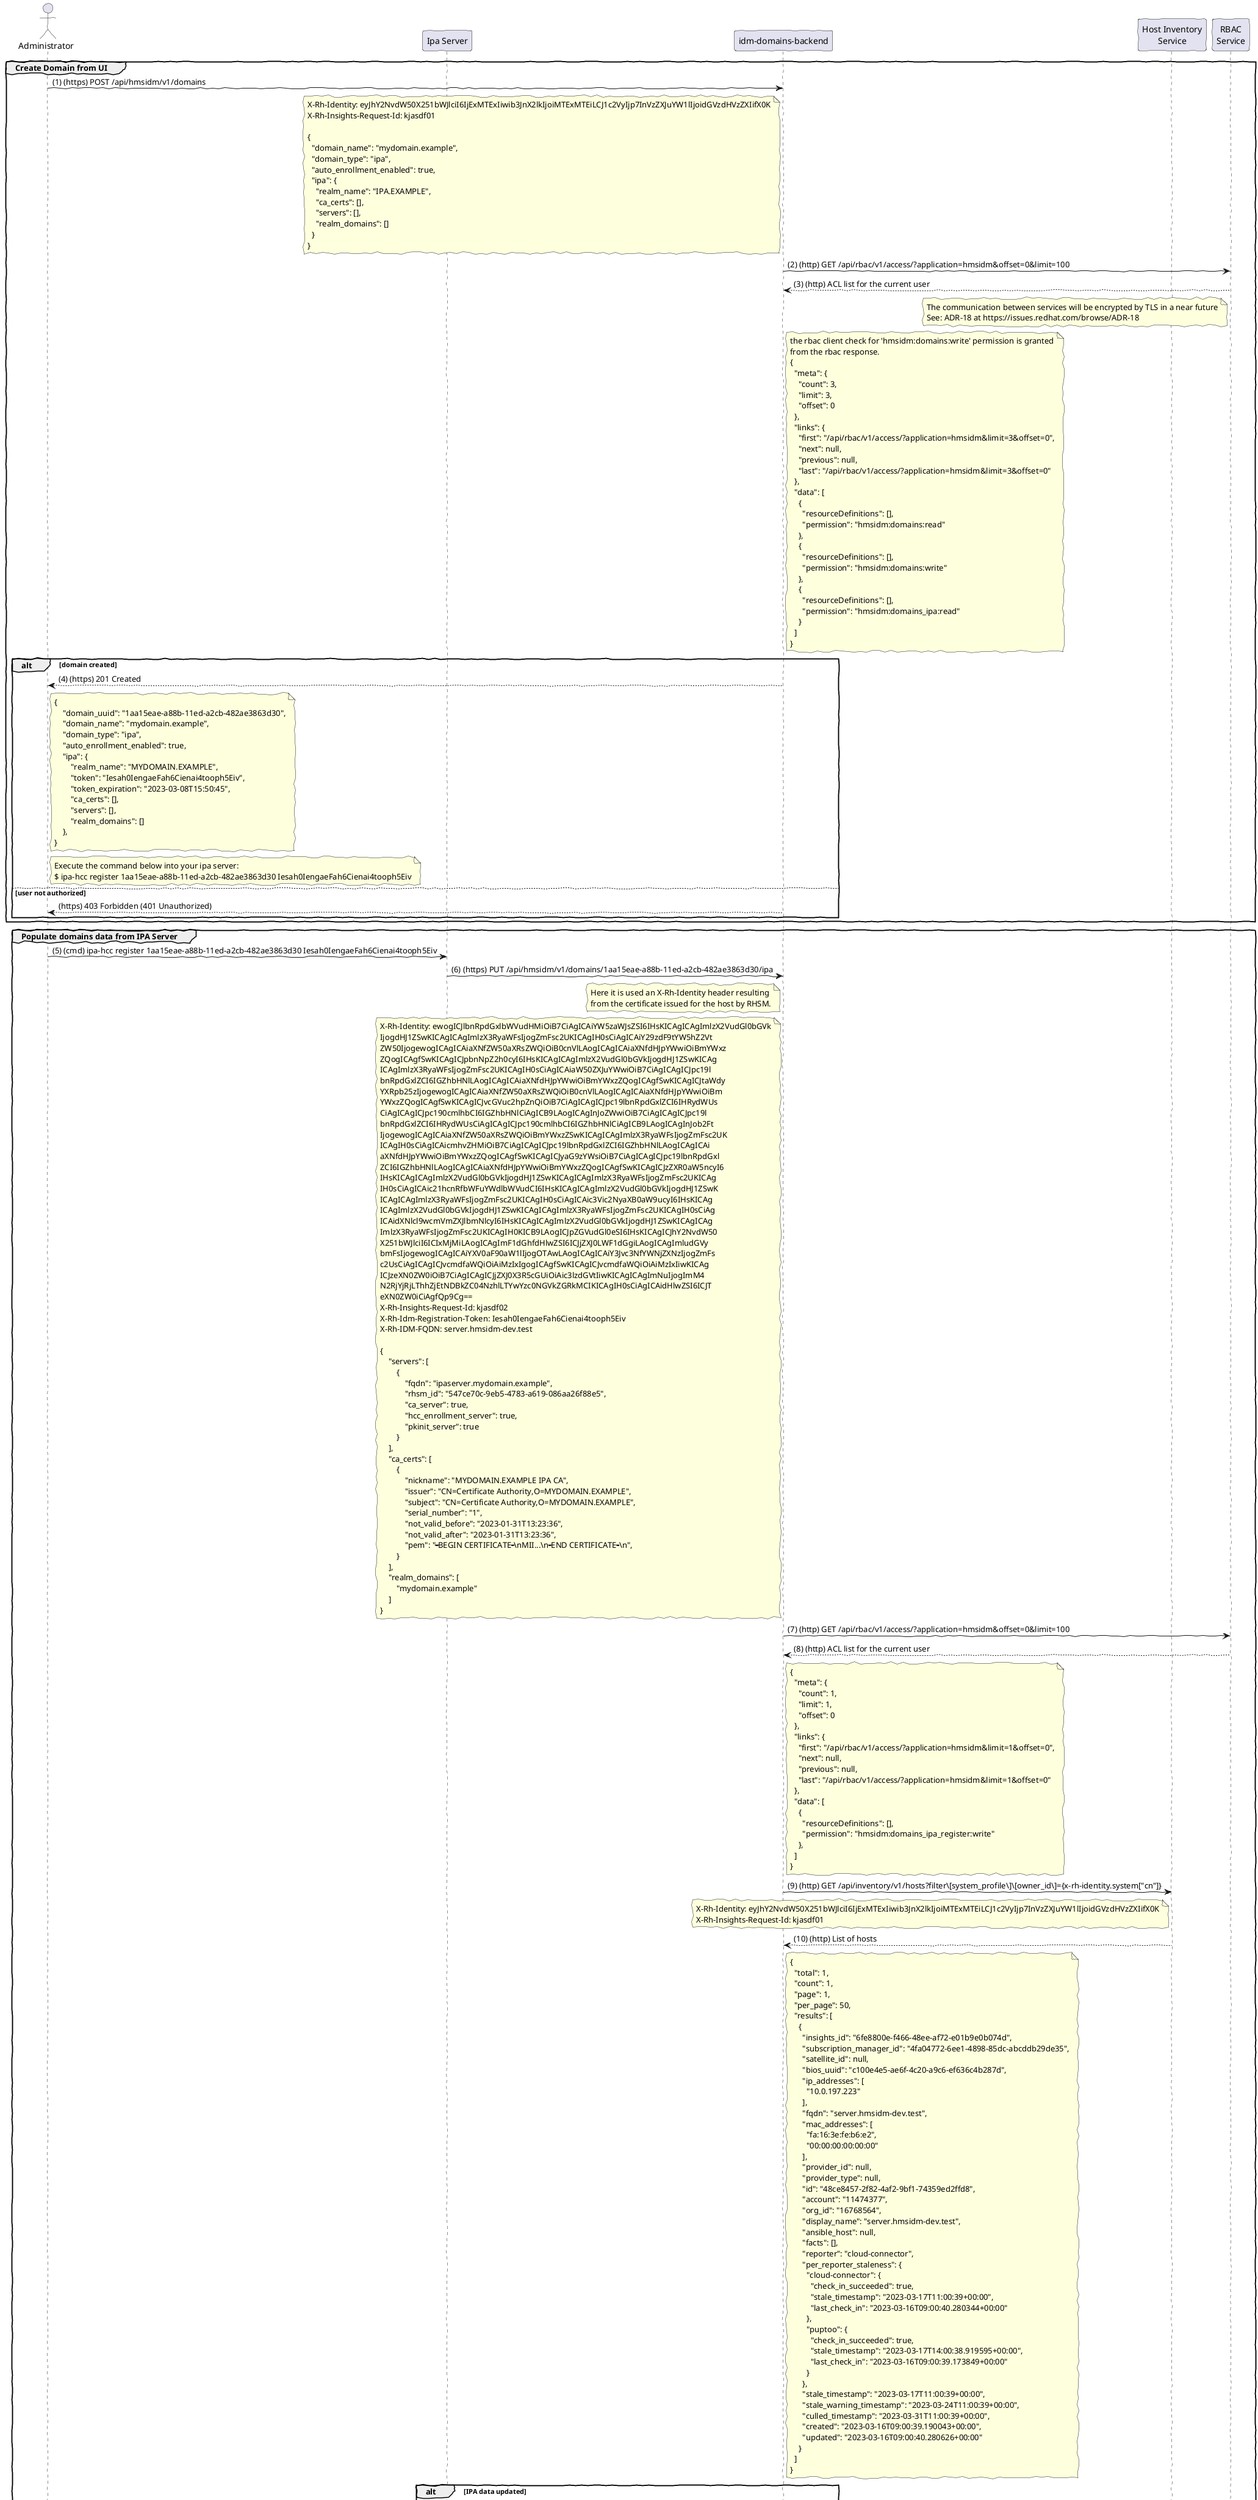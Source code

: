 ' https://pdf.plantuml.net/PlantUML_Language_Reference_Guide_en.pdf
@startuml
skinparam handwritten true

actor Administrator as Administrator
participant "Ipa Server" as ipa_server
participant "idm-domains-backend" as hmsidm_backend
participant "Host Inventory\nService" as hbi
participant "RBAC\nService" as rbac



group Create Domain from UI
Administrator -> hmsidm_backend: (1) (https) POST /api/hmsidm/v1/domains
note left hmsidm_backend
X-Rh-Identity: eyJhY2NvdW50X251bWJlciI6IjExMTExIiwib3JnX2lkIjoiMTExMTEiLCJ1c2VyIjp7InVzZXJuYW1lIjoidGVzdHVzZXIifX0K
X-Rh-Insights-Request-Id: kjasdf01

{
  "domain_name": "mydomain.example",
  "domain_type": "ipa",
  "auto_enrollment_enabled": true,
  "ipa": {
    "realm_name": "IPA.EXAMPLE",
    "ca_certs": [],
    "servers": [],
    "realm_domains": []
  }
}
end note

' RBAC Checks
hmsidm_backend -> rbac: (2) (http) GET /api/rbac/v1/access/?application=hmsidm&offset=0&limit=100
hmsidm_backend <-- rbac: (3) (http) ACL list for the current user
note left rbac
The communication between services will be encrypted by TLS in a near future
See: ADR-18 at https://issues.redhat.com/browse/ADR-18
end note
note right hmsidm_backend
the rbac client check for 'hmsidm:domains:write' permission is granted
from the rbac response.
{
  "meta": {
    "count": 3,
    "limit": 3,
    "offset": 0
  },
  "links": {
    "first": "/api/rbac/v1/access/?application=hmsidm&limit=3&offset=0",
    "next": null,
    "previous": null,
    "last": "/api/rbac/v1/access/?application=hmsidm&limit=3&offset=0"
  },
  "data": [
    {
      "resourceDefinitions": [],
      "permission": "hmsidm:domains:read"
    },
    {
      "resourceDefinitions": [],
      "permission": "hmsidm:domains:write"
    },
    {
      "resourceDefinitions": [],
      "permission": "hmsidm:domains_ipa:read"
    }
  ]
}
end note


alt domain created
Administrator <-- hmsidm_backend: (4) (https) 201 Created
note right Administrator
{
    "domain_uuid": "1aa15eae-a88b-11ed-a2cb-482ae3863d30",
    "domain_name": "mydomain.example",
    "domain_type": "ipa",
    "auto_enrollment_enabled": true,
    "ipa": {
        "realm_name": "MYDOMAIN.EXAMPLE",
        "token": "Iesah0IengaeFah6Cienai4tooph5Eiv",
        "token_expiration": "2023-03-08T15:50:45",
        "ca_certs": [],
        "servers": [],
        "realm_domains": []
    },
}
end note
note right Administrator
Execute the command below into your ipa server:
$ ipa-hcc register 1aa15eae-a88b-11ed-a2cb-482ae3863d30 Iesah0IengaeFah6Cienai4tooph5Eiv
end note
else user not authorized
Administrator <-- hmsidm_backend: (https) 403 Forbidden (401 Unauthorized)
end alt
end group



group Populate domains data from IPA Server
Administrator -> ipa_server: (5) (cmd) ipa-hcc register 1aa15eae-a88b-11ed-a2cb-482ae3863d30 Iesah0IengaeFah6Cienai4tooph5Eiv
ipa_server -> hmsidm_backend: (6) (https) PUT /api/hmsidm/v1/domains/1aa15eae-a88b-11ed-a2cb-482ae3863d30/ipa
note left hmsidm_backend
Here it is used an X-Rh-Identity header resulting
from the certificate issued for the host by RHSM.
end note
note left hmsidm_backend
X-Rh-Identity: ewogICJlbnRpdGxlbWVudHMiOiB7CiAgICAiYW5zaWJsZSI6IHsKICAgICAgImlzX2VudGl0bGVk
IjogdHJ1ZSwKICAgICAgImlzX3RyaWFsIjogZmFsc2UKICAgIH0sCiAgICAiY29zdF9tYW5hZ2Vt
ZW50IjogewogICAgICAiaXNfZW50aXRsZWQiOiB0cnVlLAogICAgICAiaXNfdHJpYWwiOiBmYWxz
ZQogICAgfSwKICAgICJpbnNpZ2h0cyI6IHsKICAgICAgImlzX2VudGl0bGVkIjogdHJ1ZSwKICAg
ICAgImlzX3RyaWFsIjogZmFsc2UKICAgIH0sCiAgICAiaW50ZXJuYWwiOiB7CiAgICAgICJpc19l
bnRpdGxlZCI6IGZhbHNlLAogICAgICAiaXNfdHJpYWwiOiBmYWxzZQogICAgfSwKICAgICJtaWdy
YXRpb25zIjogewogICAgICAiaXNfZW50aXRsZWQiOiB0cnVlLAogICAgICAiaXNfdHJpYWwiOiBm
YWxzZQogICAgfSwKICAgICJvcGVuc2hpZnQiOiB7CiAgICAgICJpc19lbnRpdGxlZCI6IHRydWUs
CiAgICAgICJpc190cmlhbCI6IGZhbHNlCiAgICB9LAogICAgInJoZWwiOiB7CiAgICAgICJpc19l
bnRpdGxlZCI6IHRydWUsCiAgICAgICJpc190cmlhbCI6IGZhbHNlCiAgICB9LAogICAgInJob2Ft
IjogewogICAgICAiaXNfZW50aXRsZWQiOiBmYWxzZSwKICAgICAgImlzX3RyaWFsIjogZmFsc2UK
ICAgIH0sCiAgICAicmhvZHMiOiB7CiAgICAgICJpc19lbnRpdGxlZCI6IGZhbHNlLAogICAgICAi
aXNfdHJpYWwiOiBmYWxzZQogICAgfSwKICAgICJyaG9zYWsiOiB7CiAgICAgICJpc19lbnRpdGxl
ZCI6IGZhbHNlLAogICAgICAiaXNfdHJpYWwiOiBmYWxzZQogICAgfSwKICAgICJzZXR0aW5ncyI6
IHsKICAgICAgImlzX2VudGl0bGVkIjogdHJ1ZSwKICAgICAgImlzX3RyaWFsIjogZmFsc2UKICAg
IH0sCiAgICAic21hcnRfbWFuYWdlbWVudCI6IHsKICAgICAgImlzX2VudGl0bGVkIjogdHJ1ZSwK
ICAgICAgImlzX3RyaWFsIjogZmFsc2UKICAgIH0sCiAgICAic3Vic2NyaXB0aW9ucyI6IHsKICAg
ICAgImlzX2VudGl0bGVkIjogdHJ1ZSwKICAgICAgImlzX3RyaWFsIjogZmFsc2UKICAgIH0sCiAg
ICAidXNlcl9wcmVmZXJlbmNlcyI6IHsKICAgICAgImlzX2VudGl0bGVkIjogdHJ1ZSwKICAgICAg
ImlzX3RyaWFsIjogZmFsc2UKICAgIH0KICB9LAogICJpZGVudGl0eSI6IHsKICAgICJhY2NvdW50
X251bWJlciI6ICIxMjMiLAogICAgImF1dGhfdHlwZSI6ICJjZXJ0LWF1dGgiLAogICAgImludGVy
bmFsIjogewogICAgICAiYXV0aF90aW1lIjogOTAwLAogICAgICAiY3Jvc3NfYWNjZXNzIjogZmFs
c2UsCiAgICAgICJvcmdfaWQiOiAiMzIxIgogICAgfSwKICAgICJvcmdfaWQiOiAiMzIxIiwKICAg
ICJzeXN0ZW0iOiB7CiAgICAgICJjZXJ0X3R5cGUiOiAic3lzdGVtIiwKICAgICAgImNuIjogImM4
N2RjYjRjLThhZjEtNDBkZC04NzhlLTYwYzc0NGVkZGRkMCIKICAgIH0sCiAgICAidHlwZSI6ICJT
eXN0ZW0iCiAgfQp9Cg==
X-Rh-Insights-Request-Id: kjasdf02
X-Rh-Idm-Registration-Token: Iesah0IengaeFah6Cienai4tooph5Eiv
X-Rh-IDM-FQDN: server.hmsidm-dev.test

{
    "servers": [
        {
            "fqdn": "ipaserver.mydomain.example",
            "rhsm_id": "547ce70c-9eb5-4783-a619-086aa26f88e5",
            "ca_server": true,
            "hcc_enrollment_server": true,
            "pkinit_server": true
        }
    ],
    "ca_certs": [
        {
            "nickname": "MYDOMAIN.EXAMPLE IPA CA",
            "issuer": "CN=Certificate Authority,O=MYDOMAIN.EXAMPLE",
            "subject": "CN=Certificate Authority,O=MYDOMAIN.EXAMPLE",
            "serial_number": "1",
            "not_valid_before": "2023-01-31T13:23:36",
            "not_valid_after": "2023-01-31T13:23:36",
            "pem": "-----BEGIN CERTIFICATE-----\nMII...\n-----END CERTIFICATE-----\n",
        }
    ],
    "realm_domains": [
        "mydomain.example"
    ]
}
end note
hmsidm_backend -> rbac: (7) (http) GET /api/rbac/v1/access/?application=hmsidm&offset=0&limit=100
hmsidm_backend <-- rbac: (8) (http) ACL list for the current user
note right hmsidm_backend
{
  "meta": {
    "count": 1,
    "limit": 1,
    "offset": 0
  },
  "links": {
    "first": "/api/rbac/v1/access/?application=hmsidm&limit=1&offset=0",
    "next": null,
    "previous": null,
    "last": "/api/rbac/v1/access/?application=hmsidm&limit=1&offset=0"
  },
  "data": [
    {
      "resourceDefinitions": [],
      "permission": "hmsidm:domains_ipa_register:write"
    },
  ]
}
end note

' Check host in host inventory
hmsidm_backend -> hbi: (9) (http) GET /api/inventory/v1/hosts?filter\[system_profile\]\[owner_id\]={x-rh-identity.system["cn"]}
note left hbi
X-Rh-Identity: eyJhY2NvdW50X251bWJlciI6IjExMTExIiwib3JnX2lkIjoiMTExMTEiLCJ1c2VyIjp7InVzZXJuYW1lIjoidGVzdHVzZXIifX0K
X-Rh-Insights-Request-Id: kjasdf01
end note
hmsidm_backend <-- hbi: (10) (http) List of hosts
note right hmsidm_backend
{
  "total": 1,
  "count": 1,
  "page": 1,
  "per_page": 50,
  "results": [
    {
      "insights_id": "6fe8800e-f466-48ee-af72-e01b9e0b074d",
      "subscription_manager_id": "4fa04772-6ee1-4898-85dc-abcddb29de35",
      "satellite_id": null,
      "bios_uuid": "c100e4e5-ae6f-4c20-a9c6-ef636c4b287d",
      "ip_addresses": [
        "10.0.197.223"
      ],
      "fqdn": "server.hmsidm-dev.test",
      "mac_addresses": [
        "fa:16:3e:fe:b6:e2",
        "00:00:00:00:00:00"
      ],
      "provider_id": null,
      "provider_type": null,
      "id": "48ce8457-2f82-4af2-9bf1-74359ed2ffd8",
      "account": "11474377",
      "org_id": "16768564",
      "display_name": "server.hmsidm-dev.test",
      "ansible_host": null,
      "facts": [],
      "reporter": "cloud-connector",
      "per_reporter_staleness": {
        "cloud-connector": {
          "check_in_succeeded": true,
          "stale_timestamp": "2023-03-17T11:00:39+00:00",
          "last_check_in": "2023-03-16T09:00:40.280344+00:00"
        },
        "puptoo": {
          "check_in_succeeded": true,
          "stale_timestamp": "2023-03-17T14:00:38.919595+00:00",
          "last_check_in": "2023-03-16T09:00:39.173849+00:00"
        }
      },
      "stale_timestamp": "2023-03-17T11:00:39+00:00",
      "stale_warning_timestamp": "2023-03-24T11:00:39+00:00",
      "culled_timestamp": "2023-03-31T11:00:39+00:00",
      "created": "2023-03-16T09:00:39.190043+00:00",
      "updated": "2023-03-16T09:00:40.280626+00:00"
    }
  ]
}
end note



alt IPA data updated
ipa_server <-- hmsidm_backend: (11) (https) 200 Ok
note right ipa_server
{
    "realm_name": "MYDOMAIN.EXAMPLE",
    "servers": [
        {
            "fqdn": "ipaserver.mydomain.example",
            "rhsm_id": "547ce70c-9eb5-4783-a619-086aa26f88e5",
            "ca_server": true,
            "hcc_enrollment_server": true,
            "pkinit_server": true
        }
    ],
    "ca_certs": [
        {
            "nickname": "MYDOMAIN.EXAMPLE IPA CA",
            "issuer": "CN=Certificate Authority,O=MYDOMAIN.EXAMPLE",
            "subject": "CN=Certificate Authority,O=MYDOMAIN.EXAMPLE",
            "serial_number": "1",
            "not_valid_before": "2023-01-31T13:23:36",
            "not_valid_after": "2023-01-31T13:23:36",
            "pem": "-----BEGIN CERTIFICATE-----\nMII...\n-----END CERTIFICATE-----\n"
        }
    ],
    "realm_domains": [
        "mydomain.example"
    ]
}
end note
note right ipa_server
- The presence of `token` or `token_expiration` will
  be considered a bad request on this operation. Once
  the token is created, it is updated only internally
  by the backend service currently.
- This operation will remove the **token** and **token_expiration**
  (set to NULL), for 200 Ok response.
end note
note right ipa_server
At this point, the IPA section for the domain is filled up
end note

else RBAC validation: no 'hmsidm:domains_ipa:write' permission found
ipa_server <-- hmsidm_backend: (https) 403 Forbidden (401 Unauthorized)

else Fail one time token validation
note right ipa_server
Token validation fails if:
- Token is nil into the IPA section.
- Expiration token timestamp is nil into the API section.
- Token provided does not match.
- Token is outdated (expiration date).
end note
ipa_server <-- hmsidm_backend: (https) 403 Forbidden (401 Unauthorized)
end alt
end group


group Get Domain information (UI)
Administrator -> hmsidm_backend: (12) (https) GET /api/hmsidm/v1/domains/1aa15eae-a88b-11ed-a2cb-482ae3863d30
note left hmsidm_backend
X-Rh-Identity: eyJhY2NvdW50X251bWJlciI6IjExMTExIiwib3JnX2lkIjoiMTExMTEiLCJ1c2VyIjp7InVzZXJuYW1lIjoidGVzdHVzZXIifX0K
X-Rh-Insights-Request-Id: kjasdf01
end note

hmsidm_backend -> rbac: (13) (http) GET /api/rbac/v1/access/?application=hmsidm&offset=0&limit=100
hmsidm_backend <-- rbac: (14) (http) ACL list for the current user
note right hmsidm_backend
Check for 'hmsidm:domains:read' permission is granted
end note

alt 200 Ok
Administrator <-- hmsidm_backend: (15) 200 Ok
note right Administrator
{
    "doman_uuid": "1aa15eae-a88b-11ed-a2cb-482ae3863d30",
    "domain_name": "mydomain.example",
    "domain_type": "ipa",
    "auto_enrollment_enabled": true,
    "ipa": {
        "realm_name": "MYDOMAIN.EXAMPLE",
        "servers": [
            {
                "fqdn": "ipaserver.mydomain.example",
                "rhsm_id": "547ce70c-9eb5-4783-a619-086aa26f88e5",
                "ca_server": true,
                "hcc_enrollment_server": true,
                "pkinit_server": true
            }
        ],
        "ca_certs": [
            {
                "nickname": "MYDOMAIN.EXAMPLE IPA CA",
                "issuer": "CN=Certificate Authority,O=MYDOMAIN.EXAMPLE",
                "subject": "CN=Certificate Authority,O=MYDOMAIN.EXAMPLE",
                "serial_number": "1",
                "not_valid_before": "2023-01-31T13:23:36",
                "not_valid_after": "2023-01-31T13:23:36",
                "pem": "-----BEGIN CERTIFICATE-----\nMII...\n-----END CERTIFICATE-----\n"
            }
        ],
        "realm_domains": [
            "mydomain.example"
        ]
    }
}
end note
else alt RBAC validation: no 'hmsidm:domains:read' permission
Administrator <-- hmsidm_backend: (https) 403 Forbidden (401 Unauthorized)
else alt Domain not found for the organization
Administrator <-- hmsidm_backend: (https) 404 Not Found
end alt
end group
@enduml
